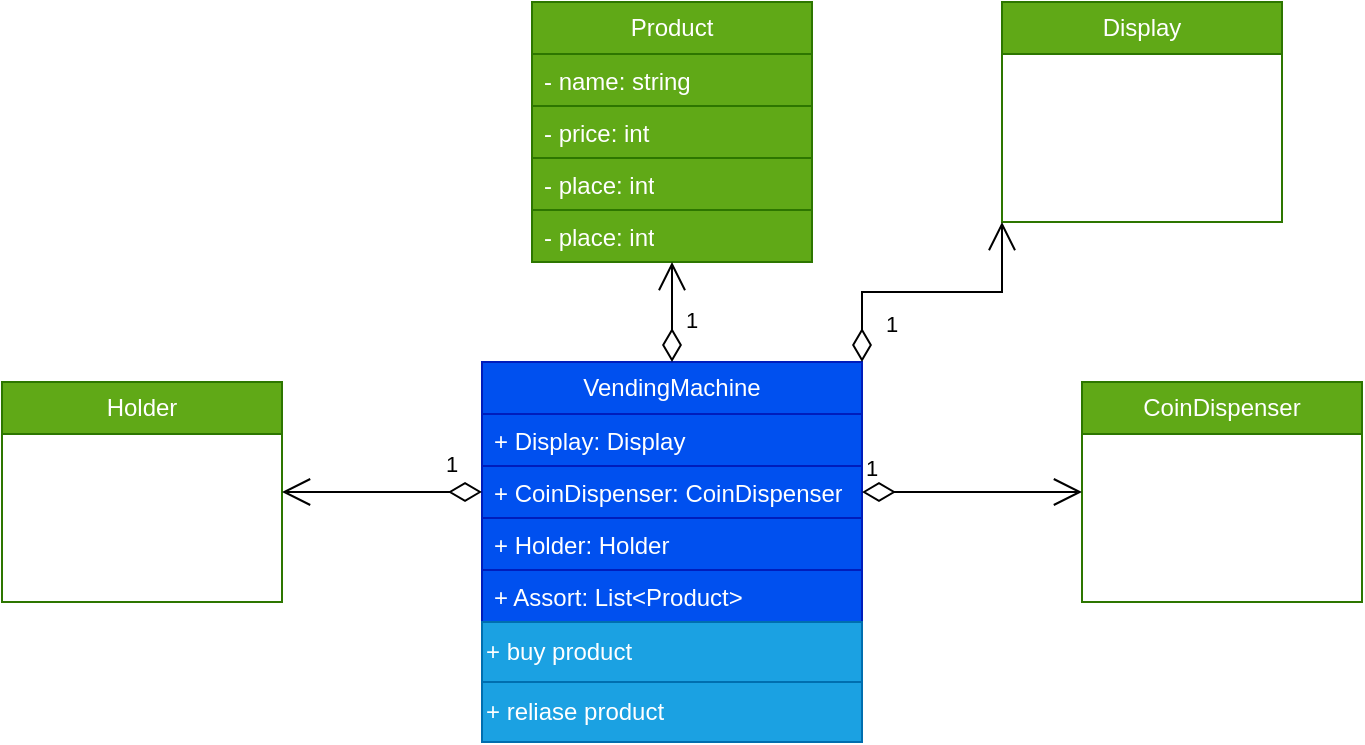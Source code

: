 <mxfile version="21.6.5" type="device">
  <diagram name="Страница 1" id="6C-K9Z96zLg4p3Ww2SH-">
    <mxGraphModel dx="1195" dy="703" grid="1" gridSize="10" guides="1" tooltips="1" connect="1" arrows="1" fold="1" page="1" pageScale="1" pageWidth="827" pageHeight="1169" math="0" shadow="0">
      <root>
        <mxCell id="0" />
        <mxCell id="1" parent="0" />
        <mxCell id="gxGxV30iZ6zt_giUu1yJ-1" value="VendingMachine" style="swimlane;fontStyle=0;childLayout=stackLayout;horizontal=1;startSize=26;fillColor=#0050ef;horizontalStack=0;resizeParent=1;resizeParentMax=0;resizeLast=0;collapsible=1;marginBottom=0;whiteSpace=wrap;html=1;strokeColor=#001DBC;fontColor=#ffffff;" vertex="1" parent="1">
          <mxGeometry x="300" y="220" width="190" height="190" as="geometry" />
        </mxCell>
        <mxCell id="gxGxV30iZ6zt_giUu1yJ-2" value="+ Display: Display&amp;nbsp;" style="text;strokeColor=#001DBC;fillColor=#0050ef;align=left;verticalAlign=top;spacingLeft=4;spacingRight=4;overflow=hidden;rotatable=0;points=[[0,0.5],[1,0.5]];portConstraint=eastwest;whiteSpace=wrap;html=1;fontColor=#ffffff;" vertex="1" parent="gxGxV30iZ6zt_giUu1yJ-1">
          <mxGeometry y="26" width="190" height="26" as="geometry" />
        </mxCell>
        <mxCell id="gxGxV30iZ6zt_giUu1yJ-3" value="+ CoinDispenser: CoinDispenser" style="text;strokeColor=#001DBC;fillColor=#0050ef;align=left;verticalAlign=top;spacingLeft=4;spacingRight=4;overflow=hidden;rotatable=0;points=[[0,0.5],[1,0.5]];portConstraint=eastwest;whiteSpace=wrap;html=1;fontColor=#ffffff;" vertex="1" parent="gxGxV30iZ6zt_giUu1yJ-1">
          <mxGeometry y="52" width="190" height="26" as="geometry" />
        </mxCell>
        <mxCell id="gxGxV30iZ6zt_giUu1yJ-4" value="+ Holder: Holder" style="text;strokeColor=#001DBC;fillColor=#0050ef;align=left;verticalAlign=top;spacingLeft=4;spacingRight=4;overflow=hidden;rotatable=0;points=[[0,0.5],[1,0.5]];portConstraint=eastwest;whiteSpace=wrap;html=1;fontColor=#ffffff;" vertex="1" parent="gxGxV30iZ6zt_giUu1yJ-1">
          <mxGeometry y="78" width="190" height="26" as="geometry" />
        </mxCell>
        <mxCell id="gxGxV30iZ6zt_giUu1yJ-25" value="+ Assort: List&amp;lt;Product&amp;gt;" style="text;strokeColor=#001DBC;fillColor=#0050ef;align=left;verticalAlign=top;spacingLeft=4;spacingRight=4;overflow=hidden;rotatable=0;points=[[0,0.5],[1,0.5]];portConstraint=eastwest;whiteSpace=wrap;html=1;fontColor=#ffffff;" vertex="1" parent="gxGxV30iZ6zt_giUu1yJ-1">
          <mxGeometry y="104" width="190" height="26" as="geometry" />
        </mxCell>
        <mxCell id="gxGxV30iZ6zt_giUu1yJ-32" value="+ buy product" style="html=1;whiteSpace=wrap;fillColor=#1ba1e2;fontColor=#ffffff;strokeColor=#006EAF;align=left;" vertex="1" parent="gxGxV30iZ6zt_giUu1yJ-1">
          <mxGeometry y="130" width="190" height="30" as="geometry" />
        </mxCell>
        <mxCell id="gxGxV30iZ6zt_giUu1yJ-26" value="+ reliase product" style="html=1;whiteSpace=wrap;fillColor=#1ba1e2;fontColor=#ffffff;strokeColor=#006EAF;align=left;" vertex="1" parent="gxGxV30iZ6zt_giUu1yJ-1">
          <mxGeometry y="160" width="190" height="30" as="geometry" />
        </mxCell>
        <mxCell id="gxGxV30iZ6zt_giUu1yJ-5" value="Product" style="swimlane;fontStyle=0;childLayout=stackLayout;horizontal=1;startSize=26;fillColor=#60a917;horizontalStack=0;resizeParent=1;resizeParentMax=0;resizeLast=0;collapsible=1;marginBottom=0;whiteSpace=wrap;html=1;fontColor=#ffffff;strokeColor=#2D7600;" vertex="1" parent="1">
          <mxGeometry x="325" y="40" width="140" height="130" as="geometry" />
        </mxCell>
        <mxCell id="gxGxV30iZ6zt_giUu1yJ-6" value="- name: string" style="text;strokeColor=#2D7600;fillColor=#60a917;align=left;verticalAlign=top;spacingLeft=4;spacingRight=4;overflow=hidden;rotatable=0;points=[[0,0.5],[1,0.5]];portConstraint=eastwest;whiteSpace=wrap;html=1;fontColor=#ffffff;" vertex="1" parent="gxGxV30iZ6zt_giUu1yJ-5">
          <mxGeometry y="26" width="140" height="26" as="geometry" />
        </mxCell>
        <mxCell id="gxGxV30iZ6zt_giUu1yJ-7" value="- price: int" style="text;strokeColor=#2D7600;fillColor=#60a917;align=left;verticalAlign=top;spacingLeft=4;spacingRight=4;overflow=hidden;rotatable=0;points=[[0,0.5],[1,0.5]];portConstraint=eastwest;whiteSpace=wrap;html=1;fontColor=#ffffff;" vertex="1" parent="gxGxV30iZ6zt_giUu1yJ-5">
          <mxGeometry y="52" width="140" height="26" as="geometry" />
        </mxCell>
        <mxCell id="gxGxV30iZ6zt_giUu1yJ-8" value="- place: int" style="text;strokeColor=#2D7600;fillColor=#60a917;align=left;verticalAlign=top;spacingLeft=4;spacingRight=4;overflow=hidden;rotatable=0;points=[[0,0.5],[1,0.5]];portConstraint=eastwest;whiteSpace=wrap;html=1;fontColor=#ffffff;" vertex="1" parent="gxGxV30iZ6zt_giUu1yJ-5">
          <mxGeometry y="78" width="140" height="26" as="geometry" />
        </mxCell>
        <mxCell id="gxGxV30iZ6zt_giUu1yJ-33" value="- place: int" style="text;strokeColor=#2D7600;fillColor=#60a917;align=left;verticalAlign=top;spacingLeft=4;spacingRight=4;overflow=hidden;rotatable=0;points=[[0,0.5],[1,0.5]];portConstraint=eastwest;whiteSpace=wrap;html=1;fontColor=#ffffff;" vertex="1" parent="gxGxV30iZ6zt_giUu1yJ-5">
          <mxGeometry y="104" width="140" height="26" as="geometry" />
        </mxCell>
        <mxCell id="gxGxV30iZ6zt_giUu1yJ-9" value="Display" style="swimlane;fontStyle=0;childLayout=stackLayout;horizontal=1;startSize=26;fillColor=#60a917;horizontalStack=0;resizeParent=1;resizeParentMax=0;resizeLast=0;collapsible=1;marginBottom=0;whiteSpace=wrap;html=1;fontColor=#ffffff;strokeColor=#2D7600;" vertex="1" parent="1">
          <mxGeometry x="560" y="40" width="140" height="110" as="geometry" />
        </mxCell>
        <mxCell id="gxGxV30iZ6zt_giUu1yJ-15" value="CoinDispenser" style="swimlane;fontStyle=0;childLayout=stackLayout;horizontal=1;startSize=26;fillColor=#60a917;horizontalStack=0;resizeParent=1;resizeParentMax=0;resizeLast=0;collapsible=1;marginBottom=0;whiteSpace=wrap;html=1;fontColor=#ffffff;strokeColor=#2D7600;" vertex="1" parent="1">
          <mxGeometry x="600" y="230" width="140" height="110" as="geometry" />
        </mxCell>
        <mxCell id="gxGxV30iZ6zt_giUu1yJ-19" value="Holder" style="swimlane;fontStyle=0;childLayout=stackLayout;horizontal=1;startSize=26;fillColor=#60a917;horizontalStack=0;resizeParent=1;resizeParentMax=0;resizeLast=0;collapsible=1;marginBottom=0;whiteSpace=wrap;html=1;fontColor=#ffffff;strokeColor=#2D7600;" vertex="1" parent="1">
          <mxGeometry x="60" y="230" width="140" height="110" as="geometry" />
        </mxCell>
        <mxCell id="gxGxV30iZ6zt_giUu1yJ-27" value="1" style="endArrow=open;html=1;endSize=12;startArrow=diamondThin;startSize=14;startFill=0;edgeStyle=orthogonalEdgeStyle;align=left;verticalAlign=bottom;rounded=0;exitX=1;exitY=0.5;exitDx=0;exitDy=0;entryX=0;entryY=0.5;entryDx=0;entryDy=0;" edge="1" parent="1" source="gxGxV30iZ6zt_giUu1yJ-3" target="gxGxV30iZ6zt_giUu1yJ-15">
          <mxGeometry x="-1" y="3" relative="1" as="geometry">
            <mxPoint x="510" y="331" as="sourcePoint" />
            <mxPoint x="520" y="420" as="targetPoint" />
          </mxGeometry>
        </mxCell>
        <mxCell id="gxGxV30iZ6zt_giUu1yJ-28" value="1" style="endArrow=open;html=1;endSize=12;startArrow=diamondThin;startSize=14;startFill=0;edgeStyle=orthogonalEdgeStyle;align=left;verticalAlign=bottom;rounded=0;exitX=0;exitY=0.5;exitDx=0;exitDy=0;entryX=1;entryY=0.5;entryDx=0;entryDy=0;" edge="1" parent="1" source="gxGxV30iZ6zt_giUu1yJ-3" target="gxGxV30iZ6zt_giUu1yJ-19">
          <mxGeometry x="-0.6" y="-5" relative="1" as="geometry">
            <mxPoint x="110" y="470" as="sourcePoint" />
            <mxPoint x="270" y="470" as="targetPoint" />
            <mxPoint as="offset" />
          </mxGeometry>
        </mxCell>
        <mxCell id="gxGxV30iZ6zt_giUu1yJ-29" value="1" style="endArrow=open;html=1;endSize=12;startArrow=diamondThin;startSize=14;startFill=0;edgeStyle=orthogonalEdgeStyle;align=left;verticalAlign=bottom;rounded=0;exitX=1;exitY=0;exitDx=0;exitDy=0;entryX=0;entryY=1;entryDx=0;entryDy=0;" edge="1" parent="1" source="gxGxV30iZ6zt_giUu1yJ-1" target="gxGxV30iZ6zt_giUu1yJ-9">
          <mxGeometry x="-0.857" y="-10" relative="1" as="geometry">
            <mxPoint x="530" y="440" as="sourcePoint" />
            <mxPoint x="690" y="440" as="targetPoint" />
            <mxPoint as="offset" />
          </mxGeometry>
        </mxCell>
        <mxCell id="gxGxV30iZ6zt_giUu1yJ-30" value="1" style="endArrow=open;html=1;endSize=12;startArrow=diamondThin;startSize=14;startFill=0;edgeStyle=orthogonalEdgeStyle;align=left;verticalAlign=bottom;rounded=0;exitX=0.5;exitY=0;exitDx=0;exitDy=0;entryX=0.5;entryY=1;entryDx=0;entryDy=0;" edge="1" parent="1" source="gxGxV30iZ6zt_giUu1yJ-1" target="gxGxV30iZ6zt_giUu1yJ-5">
          <mxGeometry x="-0.506" y="-5" relative="1" as="geometry">
            <mxPoint x="360" y="440" as="sourcePoint" />
            <mxPoint x="520" y="440" as="targetPoint" />
            <mxPoint as="offset" />
          </mxGeometry>
        </mxCell>
      </root>
    </mxGraphModel>
  </diagram>
</mxfile>
